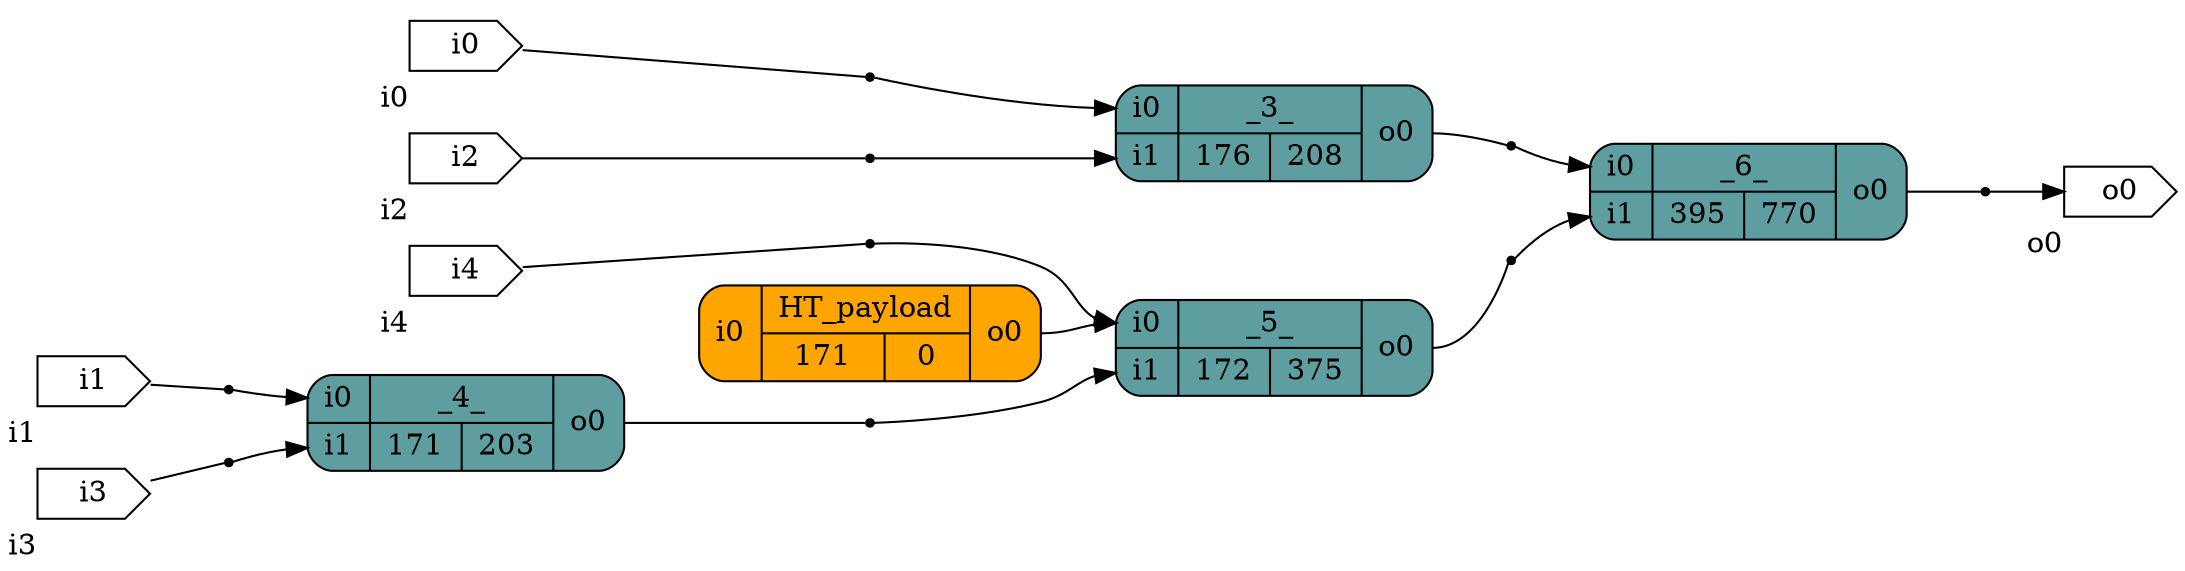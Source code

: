 digraph xor5_copy {
		graph [rankdir = LR];
		_3_[shape=record; style="rounded,filled"; fillcolor=cadetblue; label="{{<i0>i0|<i1>i1}|{_3_|{176|208}}|{<o0>o0}}"]
		_4_[shape=record; style="rounded,filled"; fillcolor=cadetblue; label="{{<i0>i0|<i1>i1}|{_4_|{171|203}}|{<o0>o0}}"]
		_5_[shape=record; style="rounded,filled"; fillcolor=cadetblue; label="{{<i0>i0|<i1>i1}|{_5_|{172|375}}|{<o0>o0}}"]
		_6_[shape=record; style="rounded,filled"; fillcolor=cadetblue; label="{{<i0>i0|<i1>i1}|{_6_|{395|770}}|{<o0>o0}}"]
		HT_payload[shape=record; style="rounded,filled"; fillcolor=orange1; label="{{<i0>i0}|{HT_payload|{171|0}}|{<o0>o0}}"]
		i0[shape=cds,xlabel="i0"]
		i1[shape=cds,xlabel="i1"]
		i2[shape=cds,xlabel="i2"]
		i3[shape=cds,xlabel="i3"]
		i4[shape=cds,xlabel="i4"]
		o0[shape=cds,xlabel="o0"]
		wi0[shape=point];
		i0 -> wi0[arrowhead=none]
		wi0 -> _3_:i0;
		wi1[shape=point];
		i1 -> wi1[arrowhead=none]
		wi1 -> _4_:i0;
		wi2[shape=point];
		i2 -> wi2[arrowhead=none]
		wi2 -> _3_:i1;
		wi3[shape=point];
		i3 -> wi3[arrowhead=none]
		wi3 -> _4_:i1;
		wi4[shape=point];
		i4 -> wi4[arrowhead=none]
		wi4 -> _5_:i0;
		w_0_[shape=point];
		_3_:o0 -> w_0_[arrowhead=none]
		w_0_ -> _6_:i0;
		w_1_[shape=point];
		_4_:o0 -> w_1_[arrowhead=none]
		w_1_ -> _5_:i1;
		w_2_[shape=point];
		_5_:o0 -> w_2_[arrowhead=none]
		w_2_ -> _6_:i1;
		wo0[shape=point];
		_6_:o0 -> wo0[arrowhead=none]
		wo0 -> o0;
		HT_payload:o0 -> _5_:i0;
}

